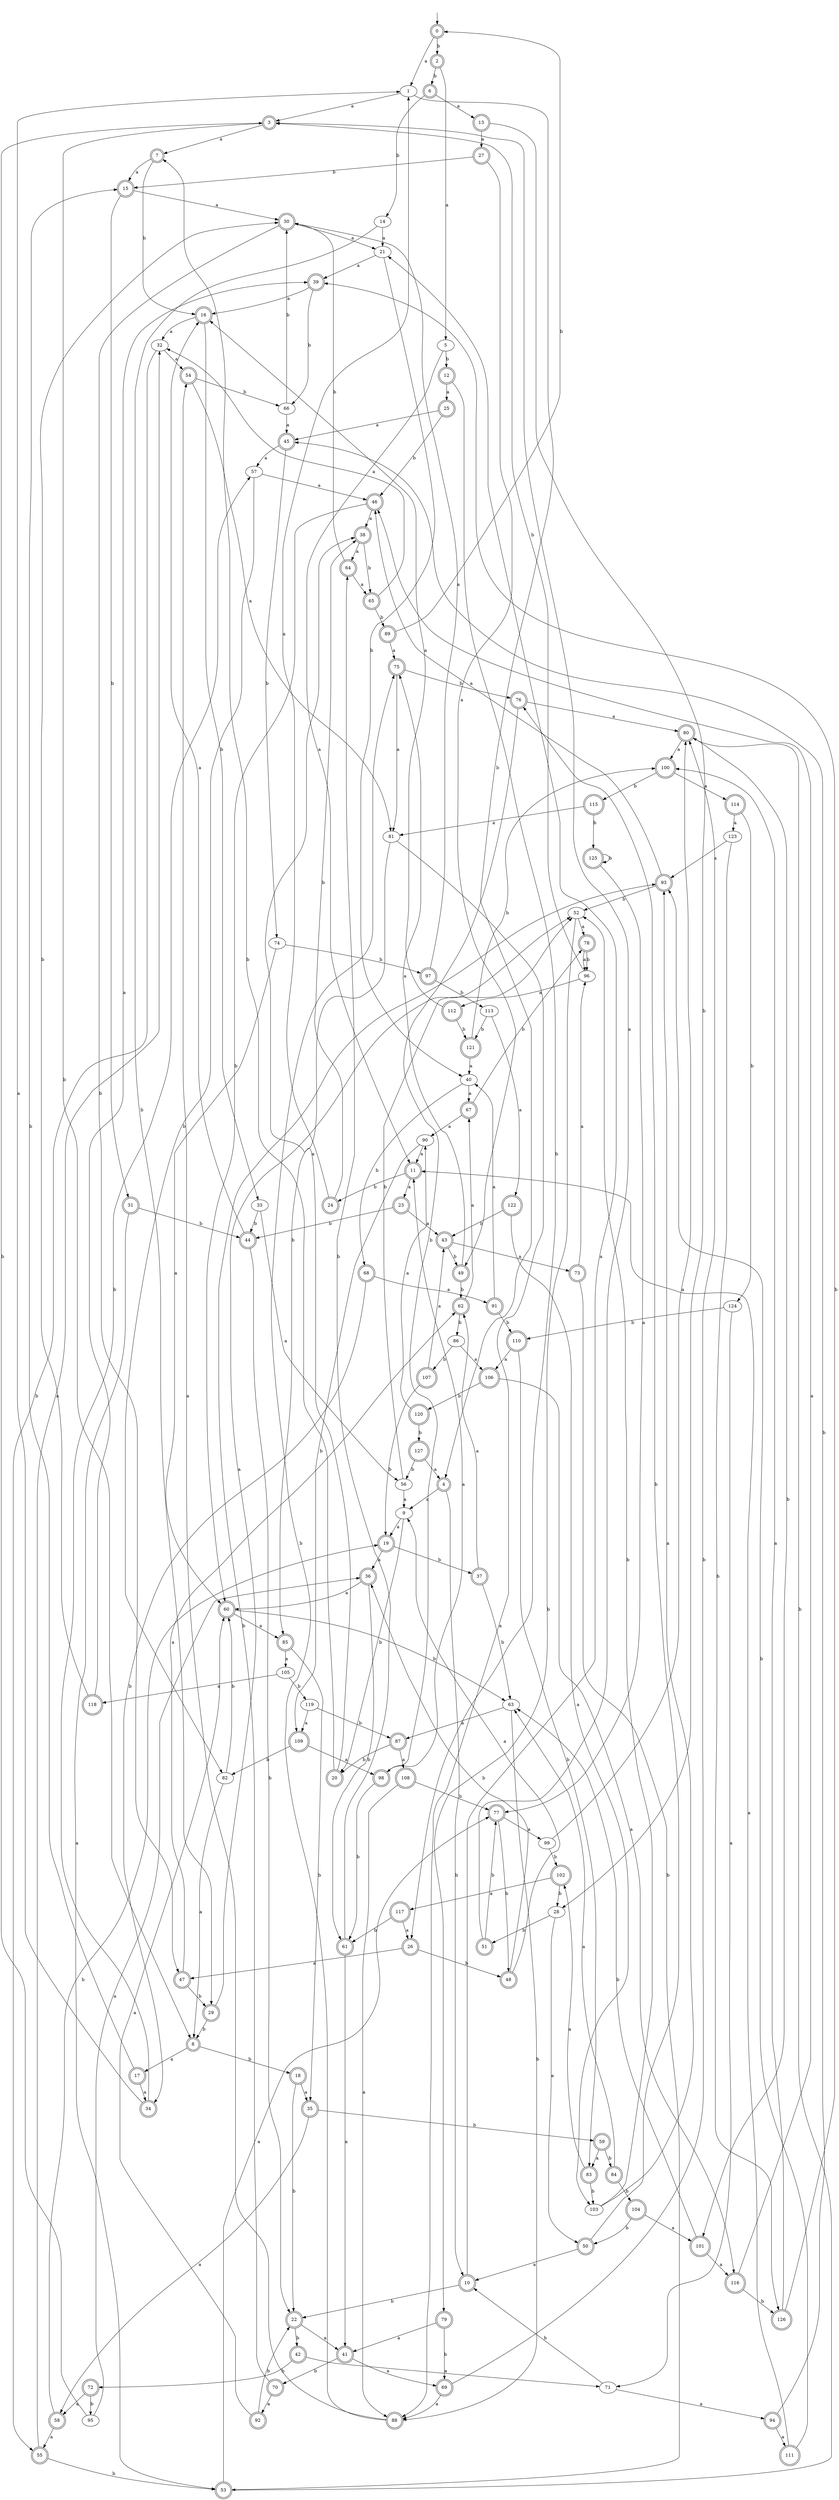digraph RandomDFA {
  __start0 [label="", shape=none];
  __start0 -> 0 [label=""];
  0 [shape=circle] [shape=doublecircle]
  0 -> 1 [label="a"]
  0 -> 2 [label="b"]
  1
  1 -> 3 [label="a"]
  1 -> 4 [label="b"]
  2 [shape=doublecircle]
  2 -> 5 [label="a"]
  2 -> 6 [label="b"]
  3 [shape=doublecircle]
  3 -> 7 [label="a"]
  3 -> 8 [label="b"]
  4 [shape=doublecircle]
  4 -> 9 [label="a"]
  4 -> 10 [label="b"]
  5
  5 -> 11 [label="a"]
  5 -> 12 [label="b"]
  6 [shape=doublecircle]
  6 -> 13 [label="a"]
  6 -> 14 [label="b"]
  7 [shape=doublecircle]
  7 -> 15 [label="a"]
  7 -> 16 [label="b"]
  8 [shape=doublecircle]
  8 -> 17 [label="a"]
  8 -> 18 [label="b"]
  9
  9 -> 19 [label="a"]
  9 -> 20 [label="b"]
  10 [shape=doublecircle]
  10 -> 21 [label="a"]
  10 -> 22 [label="b"]
  11 [shape=doublecircle]
  11 -> 23 [label="a"]
  11 -> 24 [label="b"]
  12 [shape=doublecircle]
  12 -> 25 [label="a"]
  12 -> 26 [label="b"]
  13 [shape=doublecircle]
  13 -> 27 [label="a"]
  13 -> 28 [label="b"]
  14
  14 -> 21 [label="a"]
  14 -> 29 [label="b"]
  15 [shape=doublecircle]
  15 -> 30 [label="a"]
  15 -> 31 [label="b"]
  16 [shape=doublecircle]
  16 -> 32 [label="a"]
  16 -> 33 [label="b"]
  17 [shape=doublecircle]
  17 -> 34 [label="a"]
  17 -> 15 [label="b"]
  18 [shape=doublecircle]
  18 -> 35 [label="a"]
  18 -> 22 [label="b"]
  19 [shape=doublecircle]
  19 -> 36 [label="a"]
  19 -> 37 [label="b"]
  20 [shape=doublecircle]
  20 -> 38 [label="a"]
  20 -> 7 [label="b"]
  21
  21 -> 39 [label="a"]
  21 -> 40 [label="b"]
  22 [shape=doublecircle]
  22 -> 41 [label="a"]
  22 -> 42 [label="b"]
  23 [shape=doublecircle]
  23 -> 43 [label="a"]
  23 -> 44 [label="b"]
  24 [shape=doublecircle]
  24 -> 1 [label="a"]
  24 -> 38 [label="b"]
  25 [shape=doublecircle]
  25 -> 45 [label="a"]
  25 -> 46 [label="b"]
  26 [shape=doublecircle]
  26 -> 47 [label="a"]
  26 -> 48 [label="b"]
  27 [shape=doublecircle]
  27 -> 49 [label="a"]
  27 -> 15 [label="b"]
  28
  28 -> 50 [label="a"]
  28 -> 51 [label="b"]
  29 [shape=doublecircle]
  29 -> 52 [label="a"]
  29 -> 8 [label="b"]
  30 [shape=doublecircle]
  30 -> 21 [label="a"]
  30 -> 47 [label="b"]
  31 [shape=doublecircle]
  31 -> 53 [label="a"]
  31 -> 44 [label="b"]
  32
  32 -> 54 [label="a"]
  32 -> 55 [label="b"]
  33
  33 -> 56 [label="a"]
  33 -> 44 [label="b"]
  34 [shape=doublecircle]
  34 -> 1 [label="a"]
  34 -> 57 [label="b"]
  35 [shape=doublecircle]
  35 -> 58 [label="a"]
  35 -> 59 [label="b"]
  36 [shape=doublecircle]
  36 -> 60 [label="a"]
  36 -> 61 [label="b"]
  37 [shape=doublecircle]
  37 -> 62 [label="a"]
  37 -> 63 [label="b"]
  38 [shape=doublecircle]
  38 -> 64 [label="a"]
  38 -> 65 [label="b"]
  39 [shape=doublecircle]
  39 -> 16 [label="a"]
  39 -> 66 [label="b"]
  40
  40 -> 67 [label="a"]
  40 -> 68 [label="b"]
  41 [shape=doublecircle]
  41 -> 69 [label="a"]
  41 -> 70 [label="b"]
  42 [shape=doublecircle]
  42 -> 71 [label="a"]
  42 -> 72 [label="b"]
  43 [shape=doublecircle]
  43 -> 73 [label="a"]
  43 -> 49 [label="b"]
  44 [shape=doublecircle]
  44 -> 16 [label="a"]
  44 -> 22 [label="b"]
  45 [shape=doublecircle]
  45 -> 57 [label="a"]
  45 -> 74 [label="b"]
  46 [shape=doublecircle]
  46 -> 38 [label="a"]
  46 -> 60 [label="b"]
  47 [shape=doublecircle]
  47 -> 62 [label="a"]
  47 -> 29 [label="b"]
  48 [shape=doublecircle]
  48 -> 9 [label="a"]
  48 -> 36 [label="b"]
  49 [shape=doublecircle]
  49 -> 75 [label="a"]
  49 -> 62 [label="b"]
  50 [shape=doublecircle]
  50 -> 10 [label="a"]
  50 -> 76 [label="b"]
  51 [shape=doublecircle]
  51 -> 3 [label="a"]
  51 -> 77 [label="b"]
  52
  52 -> 78 [label="a"]
  52 -> 79 [label="b"]
  53 [shape=doublecircle]
  53 -> 77 [label="a"]
  53 -> 80 [label="b"]
  54 [shape=doublecircle]
  54 -> 81 [label="a"]
  54 -> 66 [label="b"]
  55 [shape=doublecircle]
  55 -> 32 [label="a"]
  55 -> 53 [label="b"]
  56
  56 -> 9 [label="a"]
  56 -> 52 [label="b"]
  57
  57 -> 46 [label="a"]
  57 -> 82 [label="b"]
  58 [shape=doublecircle]
  58 -> 55 [label="a"]
  58 -> 19 [label="b"]
  59 [shape=doublecircle]
  59 -> 83 [label="a"]
  59 -> 84 [label="b"]
  60 [shape=doublecircle]
  60 -> 85 [label="a"]
  60 -> 63 [label="b"]
  61 [shape=doublecircle]
  61 -> 41 [label="a"]
  61 -> 64 [label="b"]
  62 [shape=doublecircle]
  62 -> 67 [label="a"]
  62 -> 86 [label="b"]
  63
  63 -> 87 [label="a"]
  63 -> 88 [label="b"]
  64 [shape=doublecircle]
  64 -> 65 [label="a"]
  64 -> 30 [label="b"]
  65 [shape=doublecircle]
  65 -> 32 [label="a"]
  65 -> 89 [label="b"]
  66
  66 -> 45 [label="a"]
  66 -> 30 [label="b"]
  67 [shape=doublecircle]
  67 -> 90 [label="a"]
  67 -> 78 [label="b"]
  68 [shape=doublecircle]
  68 -> 91 [label="a"]
  68 -> 34 [label="b"]
  69 [shape=doublecircle]
  69 -> 88 [label="a"]
  69 -> 80 [label="b"]
  70 [shape=doublecircle]
  70 -> 92 [label="a"]
  70 -> 93 [label="b"]
  71
  71 -> 94 [label="a"]
  71 -> 10 [label="b"]
  72 [shape=doublecircle]
  72 -> 58 [label="a"]
  72 -> 95 [label="b"]
  73 [shape=doublecircle]
  73 -> 96 [label="a"]
  73 -> 53 [label="b"]
  74
  74 -> 60 [label="a"]
  74 -> 97 [label="b"]
  75 [shape=doublecircle]
  75 -> 81 [label="a"]
  75 -> 76 [label="b"]
  76 [shape=doublecircle]
  76 -> 80 [label="a"]
  76 -> 98 [label="b"]
  77 [shape=doublecircle]
  77 -> 99 [label="a"]
  77 -> 48 [label="b"]
  78 [shape=doublecircle]
  78 -> 96 [label="a"]
  78 -> 96 [label="b"]
  79 [shape=doublecircle]
  79 -> 41 [label="a"]
  79 -> 69 [label="b"]
  80 [shape=doublecircle]
  80 -> 100 [label="a"]
  80 -> 101 [label="b"]
  81
  81 -> 88 [label="a"]
  81 -> 85 [label="b"]
  82
  82 -> 8 [label="a"]
  82 -> 60 [label="b"]
  83 [shape=doublecircle]
  83 -> 102 [label="a"]
  83 -> 103 [label="b"]
  84 [shape=doublecircle]
  84 -> 63 [label="a"]
  84 -> 104 [label="b"]
  85 [shape=doublecircle]
  85 -> 105 [label="a"]
  85 -> 35 [label="b"]
  86
  86 -> 106 [label="a"]
  86 -> 107 [label="b"]
  87 [shape=doublecircle]
  87 -> 108 [label="a"]
  87 -> 20 [label="b"]
  88 [shape=doublecircle]
  88 -> 54 [label="a"]
  88 -> 75 [label="b"]
  89 [shape=doublecircle]
  89 -> 75 [label="a"]
  89 -> 0 [label="b"]
  90
  90 -> 11 [label="a"]
  90 -> 109 [label="b"]
  91 [shape=doublecircle]
  91 -> 40 [label="a"]
  91 -> 110 [label="b"]
  92 [shape=doublecircle]
  92 -> 60 [label="a"]
  92 -> 22 [label="b"]
  93 [shape=doublecircle]
  93 -> 46 [label="a"]
  93 -> 52 [label="b"]
  94 [shape=doublecircle]
  94 -> 111 [label="a"]
  94 -> 45 [label="b"]
  95
  95 -> 36 [label="a"]
  95 -> 3 [label="b"]
  96
  96 -> 112 [label="a"]
  96 -> 3 [label="b"]
  97 [shape=doublecircle]
  97 -> 30 [label="a"]
  97 -> 113 [label="b"]
  98 [shape=doublecircle]
  98 -> 11 [label="a"]
  98 -> 61 [label="b"]
  99
  99 -> 80 [label="a"]
  99 -> 102 [label="b"]
  100 [shape=doublecircle]
  100 -> 114 [label="a"]
  100 -> 115 [label="b"]
  101 [shape=doublecircle]
  101 -> 116 [label="a"]
  101 -> 63 [label="b"]
  102 [shape=doublecircle]
  102 -> 117 [label="a"]
  102 -> 28 [label="b"]
  103
  103 -> 93 [label="a"]
  103 -> 52 [label="b"]
  104 [shape=doublecircle]
  104 -> 101 [label="a"]
  104 -> 50 [label="b"]
  105
  105 -> 118 [label="a"]
  105 -> 119 [label="b"]
  106 [shape=doublecircle]
  106 -> 116 [label="a"]
  106 -> 120 [label="b"]
  107 [shape=doublecircle]
  107 -> 43 [label="a"]
  107 -> 19 [label="b"]
  108 [shape=doublecircle]
  108 -> 88 [label="a"]
  108 -> 77 [label="b"]
  109 [shape=doublecircle]
  109 -> 98 [label="a"]
  109 -> 82 [label="b"]
  110 [shape=doublecircle]
  110 -> 106 [label="a"]
  110 -> 83 [label="b"]
  111 [shape=doublecircle]
  111 -> 11 [label="a"]
  111 -> 93 [label="b"]
  112 [shape=doublecircle]
  112 -> 16 [label="a"]
  112 -> 121 [label="b"]
  113
  113 -> 122 [label="a"]
  113 -> 121 [label="b"]
  114 [shape=doublecircle]
  114 -> 123 [label="a"]
  114 -> 124 [label="b"]
  115 [shape=doublecircle]
  115 -> 81 [label="a"]
  115 -> 125 [label="b"]
  116 [shape=doublecircle]
  116 -> 46 [label="a"]
  116 -> 126 [label="b"]
  117 [shape=doublecircle]
  117 -> 26 [label="a"]
  117 -> 61 [label="b"]
  118 [shape=doublecircle]
  118 -> 39 [label="a"]
  118 -> 30 [label="b"]
  119
  119 -> 109 [label="a"]
  119 -> 87 [label="b"]
  120 [shape=doublecircle]
  120 -> 90 [label="a"]
  120 -> 127 [label="b"]
  121 [shape=doublecircle]
  121 -> 40 [label="a"]
  121 -> 100 [label="b"]
  122 [shape=doublecircle]
  122 -> 103 [label="a"]
  122 -> 43 [label="b"]
  123
  123 -> 93 [label="a"]
  123 -> 126 [label="b"]
  124
  124 -> 71 [label="a"]
  124 -> 110 [label="b"]
  125 [shape=doublecircle]
  125 -> 77 [label="a"]
  125 -> 125 [label="b"]
  126 [shape=doublecircle]
  126 -> 100 [label="a"]
  126 -> 39 [label="b"]
  127 [shape=doublecircle]
  127 -> 4 [label="a"]
  127 -> 56 [label="b"]
}
